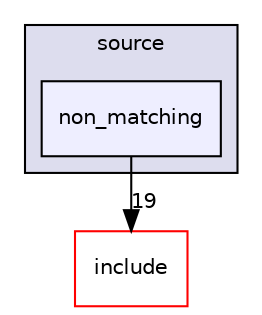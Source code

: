 digraph "source/non_matching" {
  compound=true
  node [ fontsize="10", fontname="Helvetica"];
  edge [ labelfontsize="10", labelfontname="Helvetica"];
  subgraph clusterdir_b2f33c71d4aa5e7af42a1ca61ff5af1b {
    graph [ bgcolor="#ddddee", pencolor="black", label="source" fontname="Helvetica", fontsize="10", URL="dir_b2f33c71d4aa5e7af42a1ca61ff5af1b.html"]
  dir_a1cdf5ae9e5daa65fa087ad632a1c541 [shape=box, label="non_matching", style="filled", fillcolor="#eeeeff", pencolor="black", URL="dir_a1cdf5ae9e5daa65fa087ad632a1c541.html"];
  }
  dir_d44c64559bbebec7f509842c48db8b23 [shape=box label="include" fillcolor="white" style="filled" color="red" URL="dir_d44c64559bbebec7f509842c48db8b23.html"];
  dir_a1cdf5ae9e5daa65fa087ad632a1c541->dir_d44c64559bbebec7f509842c48db8b23 [headlabel="19", labeldistance=1.5 headhref="dir_000055_000004.html"];
}
